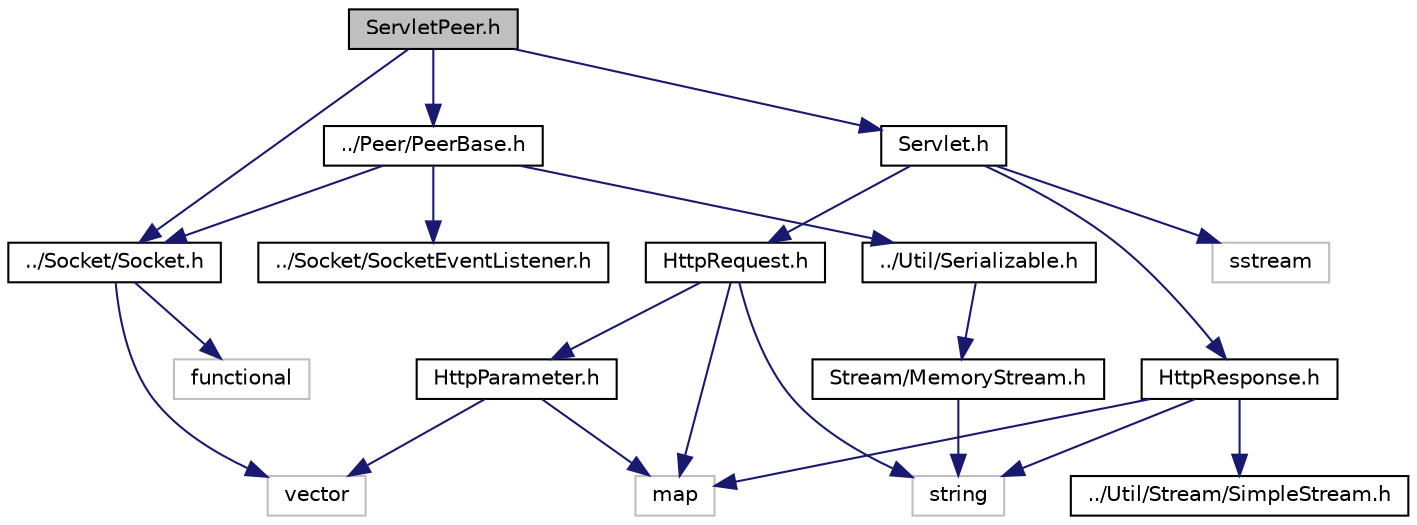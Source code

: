 digraph "ServletPeer.h"
{
  edge [fontname="Helvetica",fontsize="10",labelfontname="Helvetica",labelfontsize="10"];
  node [fontname="Helvetica",fontsize="10",shape=record];
  Node0 [label="ServletPeer.h",height=0.2,width=0.4,color="black", fillcolor="grey75", style="filled", fontcolor="black"];
  Node0 -> Node1 [color="midnightblue",fontsize="10",style="solid",fontname="Helvetica"];
  Node1 [label="../Peer/PeerBase.h",height=0.2,width=0.4,color="black", fillcolor="white", style="filled",URL="$_peer_base_8h.html"];
  Node1 -> Node2 [color="midnightblue",fontsize="10",style="solid",fontname="Helvetica"];
  Node2 [label="../Socket/Socket.h",height=0.2,width=0.4,color="black", fillcolor="white", style="filled",URL="$_socket_8h.html"];
  Node2 -> Node3 [color="midnightblue",fontsize="10",style="solid",fontname="Helvetica"];
  Node3 [label="functional",height=0.2,width=0.4,color="grey75", fillcolor="white", style="filled"];
  Node2 -> Node4 [color="midnightblue",fontsize="10",style="solid",fontname="Helvetica"];
  Node4 [label="vector",height=0.2,width=0.4,color="grey75", fillcolor="white", style="filled"];
  Node1 -> Node5 [color="midnightblue",fontsize="10",style="solid",fontname="Helvetica"];
  Node5 [label="../Socket/SocketEventListener.h",height=0.2,width=0.4,color="black", fillcolor="white", style="filled",URL="$_socket_event_listener_8h.html"];
  Node1 -> Node6 [color="midnightblue",fontsize="10",style="solid",fontname="Helvetica"];
  Node6 [label="../Util/Serializable.h",height=0.2,width=0.4,color="black", fillcolor="white", style="filled",URL="$_serializable_8h.html"];
  Node6 -> Node7 [color="midnightblue",fontsize="10",style="solid",fontname="Helvetica"];
  Node7 [label="Stream/MemoryStream.h",height=0.2,width=0.4,color="black", fillcolor="white", style="filled",URL="$_memory_stream_8h.html"];
  Node7 -> Node8 [color="midnightblue",fontsize="10",style="solid",fontname="Helvetica"];
  Node8 [label="string",height=0.2,width=0.4,color="grey75", fillcolor="white", style="filled"];
  Node0 -> Node2 [color="midnightblue",fontsize="10",style="solid",fontname="Helvetica"];
  Node0 -> Node9 [color="midnightblue",fontsize="10",style="solid",fontname="Helvetica"];
  Node9 [label="Servlet.h",height=0.2,width=0.4,color="black", fillcolor="white", style="filled",URL="$_servlet_8h.html"];
  Node9 -> Node10 [color="midnightblue",fontsize="10",style="solid",fontname="Helvetica"];
  Node10 [label="HttpRequest.h",height=0.2,width=0.4,color="black", fillcolor="white", style="filled",URL="$_http_request_8h.html"];
  Node10 -> Node8 [color="midnightblue",fontsize="10",style="solid",fontname="Helvetica"];
  Node10 -> Node11 [color="midnightblue",fontsize="10",style="solid",fontname="Helvetica"];
  Node11 [label="HttpParameter.h",height=0.2,width=0.4,color="black", fillcolor="white", style="filled",URL="$_http_parameter_8h.html"];
  Node11 -> Node4 [color="midnightblue",fontsize="10",style="solid",fontname="Helvetica"];
  Node11 -> Node12 [color="midnightblue",fontsize="10",style="solid",fontname="Helvetica"];
  Node12 [label="map",height=0.2,width=0.4,color="grey75", fillcolor="white", style="filled"];
  Node10 -> Node12 [color="midnightblue",fontsize="10",style="solid",fontname="Helvetica"];
  Node9 -> Node13 [color="midnightblue",fontsize="10",style="solid",fontname="Helvetica"];
  Node13 [label="HttpResponse.h",height=0.2,width=0.4,color="black", fillcolor="white", style="filled",URL="$_http_response_8h.html"];
  Node13 -> Node14 [color="midnightblue",fontsize="10",style="solid",fontname="Helvetica"];
  Node14 [label="../Util/Stream/SimpleStream.h",height=0.2,width=0.4,color="black", fillcolor="white", style="filled",URL="$_simple_stream_8h.html"];
  Node13 -> Node8 [color="midnightblue",fontsize="10",style="solid",fontname="Helvetica"];
  Node13 -> Node12 [color="midnightblue",fontsize="10",style="solid",fontname="Helvetica"];
  Node9 -> Node15 [color="midnightblue",fontsize="10",style="solid",fontname="Helvetica"];
  Node15 [label="sstream",height=0.2,width=0.4,color="grey75", fillcolor="white", style="filled"];
}
